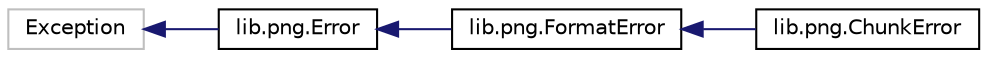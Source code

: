 digraph "Graphical Class Hierarchy"
{
  edge [fontname="Helvetica",fontsize="10",labelfontname="Helvetica",labelfontsize="10"];
  node [fontname="Helvetica",fontsize="10",shape=record];
  rankdir="LR";
  Node64 [label="Exception",height=0.2,width=0.4,color="grey75", fillcolor="white", style="filled"];
  Node64 -> Node0 [dir="back",color="midnightblue",fontsize="10",style="solid",fontname="Helvetica"];
  Node0 [label="lib.png.Error",height=0.2,width=0.4,color="black", fillcolor="white", style="filled",URL="$classlib_1_1png_1_1_error.html"];
  Node0 -> Node1 [dir="back",color="midnightblue",fontsize="10",style="solid",fontname="Helvetica"];
  Node1 [label="lib.png.FormatError",height=0.2,width=0.4,color="black", fillcolor="white", style="filled",URL="$classlib_1_1png_1_1_format_error.html"];
  Node1 -> Node2 [dir="back",color="midnightblue",fontsize="10",style="solid",fontname="Helvetica"];
  Node2 [label="lib.png.ChunkError",height=0.2,width=0.4,color="black", fillcolor="white", style="filled",URL="$classlib_1_1png_1_1_chunk_error.html"];
}
